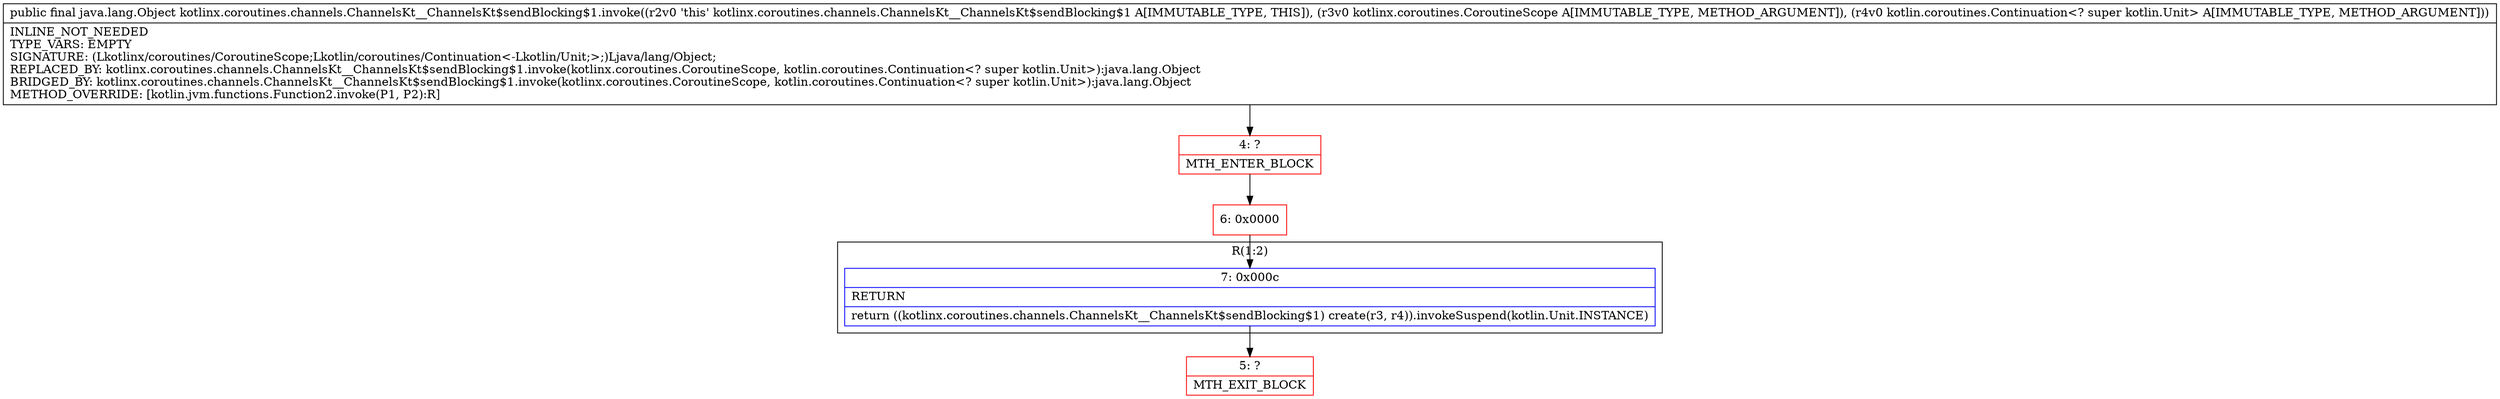 digraph "CFG forkotlinx.coroutines.channels.ChannelsKt__ChannelsKt$sendBlocking$1.invoke(Lkotlinx\/coroutines\/CoroutineScope;Lkotlin\/coroutines\/Continuation;)Ljava\/lang\/Object;" {
subgraph cluster_Region_519910425 {
label = "R(1:2)";
node [shape=record,color=blue];
Node_7 [shape=record,label="{7\:\ 0x000c|RETURN\l|return ((kotlinx.coroutines.channels.ChannelsKt__ChannelsKt$sendBlocking$1) create(r3, r4)).invokeSuspend(kotlin.Unit.INSTANCE)\l}"];
}
Node_4 [shape=record,color=red,label="{4\:\ ?|MTH_ENTER_BLOCK\l}"];
Node_6 [shape=record,color=red,label="{6\:\ 0x0000}"];
Node_5 [shape=record,color=red,label="{5\:\ ?|MTH_EXIT_BLOCK\l}"];
MethodNode[shape=record,label="{public final java.lang.Object kotlinx.coroutines.channels.ChannelsKt__ChannelsKt$sendBlocking$1.invoke((r2v0 'this' kotlinx.coroutines.channels.ChannelsKt__ChannelsKt$sendBlocking$1 A[IMMUTABLE_TYPE, THIS]), (r3v0 kotlinx.coroutines.CoroutineScope A[IMMUTABLE_TYPE, METHOD_ARGUMENT]), (r4v0 kotlin.coroutines.Continuation\<? super kotlin.Unit\> A[IMMUTABLE_TYPE, METHOD_ARGUMENT]))  | INLINE_NOT_NEEDED\lTYPE_VARS: EMPTY\lSIGNATURE: (Lkotlinx\/coroutines\/CoroutineScope;Lkotlin\/coroutines\/Continuation\<\-Lkotlin\/Unit;\>;)Ljava\/lang\/Object;\lREPLACED_BY: kotlinx.coroutines.channels.ChannelsKt__ChannelsKt$sendBlocking$1.invoke(kotlinx.coroutines.CoroutineScope, kotlin.coroutines.Continuation\<? super kotlin.Unit\>):java.lang.Object\lBRIDGED_BY: kotlinx.coroutines.channels.ChannelsKt__ChannelsKt$sendBlocking$1.invoke(kotlinx.coroutines.CoroutineScope, kotlin.coroutines.Continuation\<? super kotlin.Unit\>):java.lang.Object\lMETHOD_OVERRIDE: [kotlin.jvm.functions.Function2.invoke(P1, P2):R]\l}"];
MethodNode -> Node_4;Node_7 -> Node_5;
Node_4 -> Node_6;
Node_6 -> Node_7;
}

